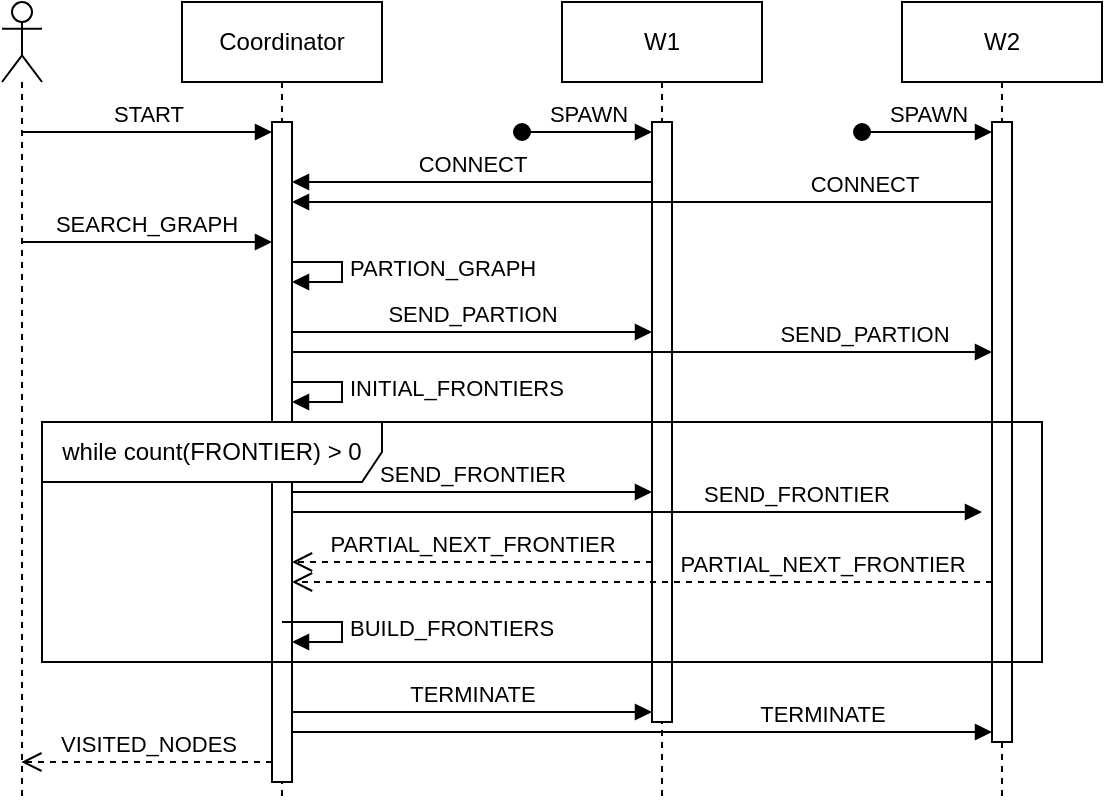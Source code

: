 <mxfile version="26.2.12">
  <diagram name="Page-1" id="n6beaWOg02P2D31EHl8Q">
    <mxGraphModel dx="1190" dy="626" grid="1" gridSize="10" guides="1" tooltips="1" connect="1" arrows="1" fold="1" page="1" pageScale="1" pageWidth="827" pageHeight="1169" math="0" shadow="0">
      <root>
        <mxCell id="0" />
        <mxCell id="1" parent="0" />
        <mxCell id="SGS3YfIMiVyTnCJ-oeVh-2" value="W1" style="shape=umlLifeline;perimeter=lifelinePerimeter;whiteSpace=wrap;html=1;container=1;dropTarget=0;collapsible=0;recursiveResize=0;outlineConnect=0;portConstraint=eastwest;newEdgeStyle={&quot;edgeStyle&quot;:&quot;elbowEdgeStyle&quot;,&quot;elbow&quot;:&quot;vertical&quot;,&quot;curved&quot;:0,&quot;rounded&quot;:0};" vertex="1" parent="1">
          <mxGeometry x="400" y="80" width="100" height="400" as="geometry" />
        </mxCell>
        <mxCell id="SGS3YfIMiVyTnCJ-oeVh-13" value="" style="html=1;points=[[0,0,0,0,5],[0,1,0,0,-5],[1,0,0,0,5],[1,1,0,0,-5]];perimeter=orthogonalPerimeter;outlineConnect=0;targetShapes=umlLifeline;portConstraint=eastwest;newEdgeStyle={&quot;curved&quot;:0,&quot;rounded&quot;:0};" vertex="1" parent="SGS3YfIMiVyTnCJ-oeVh-2">
          <mxGeometry x="45" y="60" width="10" height="300" as="geometry" />
        </mxCell>
        <mxCell id="SGS3YfIMiVyTnCJ-oeVh-3" value="W2" style="shape=umlLifeline;perimeter=lifelinePerimeter;whiteSpace=wrap;html=1;container=1;dropTarget=0;collapsible=0;recursiveResize=0;outlineConnect=0;portConstraint=eastwest;newEdgeStyle={&quot;edgeStyle&quot;:&quot;elbowEdgeStyle&quot;,&quot;elbow&quot;:&quot;vertical&quot;,&quot;curved&quot;:0,&quot;rounded&quot;:0};" vertex="1" parent="1">
          <mxGeometry x="570" y="80" width="100" height="400" as="geometry" />
        </mxCell>
        <mxCell id="SGS3YfIMiVyTnCJ-oeVh-9" value="" style="shape=umlLifeline;perimeter=lifelinePerimeter;whiteSpace=wrap;html=1;container=1;dropTarget=0;collapsible=0;recursiveResize=0;outlineConnect=0;portConstraint=eastwest;newEdgeStyle={&quot;curved&quot;:0,&quot;rounded&quot;:0};participant=umlActor;" vertex="1" parent="1">
          <mxGeometry x="120" y="80" width="20" height="400" as="geometry" />
        </mxCell>
        <mxCell id="SGS3YfIMiVyTnCJ-oeVh-10" value="SEARCH_GRAPH" style="html=1;verticalAlign=bottom;endArrow=block;curved=0;rounded=0;" edge="1" parent="1">
          <mxGeometry width="80" relative="1" as="geometry">
            <mxPoint x="129.667" y="200.0" as="sourcePoint" />
            <mxPoint x="255" y="200.0" as="targetPoint" />
          </mxGeometry>
        </mxCell>
        <mxCell id="SGS3YfIMiVyTnCJ-oeVh-12" value="START" style="html=1;verticalAlign=bottom;endArrow=block;curved=0;rounded=0;entryX=0;entryY=0;entryDx=0;entryDy=5;entryPerimeter=0;" edge="1" parent="1" source="SGS3YfIMiVyTnCJ-oeVh-9" target="SGS3YfIMiVyTnCJ-oeVh-7">
          <mxGeometry width="80" relative="1" as="geometry">
            <mxPoint x="140" y="150" as="sourcePoint" />
            <mxPoint x="220" y="150" as="targetPoint" />
          </mxGeometry>
        </mxCell>
        <mxCell id="SGS3YfIMiVyTnCJ-oeVh-14" value="CONNECT" style="html=1;verticalAlign=bottom;endArrow=block;curved=0;rounded=0;" edge="1" parent="1">
          <mxGeometry width="80" relative="1" as="geometry">
            <mxPoint x="445" y="170" as="sourcePoint" />
            <mxPoint x="265" y="170" as="targetPoint" />
          </mxGeometry>
        </mxCell>
        <mxCell id="SGS3YfIMiVyTnCJ-oeVh-15" value="SPAWN" style="html=1;verticalAlign=bottom;startArrow=oval;startFill=1;endArrow=block;startSize=8;curved=0;rounded=0;entryX=0;entryY=0;entryDx=0;entryDy=5;entryPerimeter=0;" edge="1" parent="1" target="SGS3YfIMiVyTnCJ-oeVh-13">
          <mxGeometry width="60" relative="1" as="geometry">
            <mxPoint x="380" y="145" as="sourcePoint" />
            <mxPoint x="440" y="160" as="targetPoint" />
          </mxGeometry>
        </mxCell>
        <mxCell id="SGS3YfIMiVyTnCJ-oeVh-19" value="SEND_PARTION" style="html=1;verticalAlign=bottom;endArrow=block;curved=0;rounded=0;" edge="1" parent="1">
          <mxGeometry relative="1" as="geometry">
            <mxPoint x="265" y="245.0" as="sourcePoint" />
            <mxPoint x="445" y="245.0" as="targetPoint" />
          </mxGeometry>
        </mxCell>
        <mxCell id="SGS3YfIMiVyTnCJ-oeVh-21" value="SEND_PARTION" style="html=1;verticalAlign=bottom;endArrow=block;curved=0;rounded=0;" edge="1" parent="1">
          <mxGeometry x="0.633" relative="1" as="geometry">
            <mxPoint x="265" y="255.0" as="sourcePoint" />
            <mxPoint x="615" y="255.0" as="targetPoint" />
            <mxPoint as="offset" />
          </mxGeometry>
        </mxCell>
        <mxCell id="SGS3YfIMiVyTnCJ-oeVh-22" value="" style="html=1;points=[[0,0,0,0,5],[0,1,0,0,-5],[1,0,0,0,5],[1,1,0,0,-5]];perimeter=orthogonalPerimeter;outlineConnect=0;targetShapes=umlLifeline;portConstraint=eastwest;newEdgeStyle={&quot;curved&quot;:0,&quot;rounded&quot;:0};" vertex="1" parent="1">
          <mxGeometry x="615" y="140" width="10" height="310" as="geometry" />
        </mxCell>
        <mxCell id="SGS3YfIMiVyTnCJ-oeVh-23" value="SPAWN" style="html=1;verticalAlign=bottom;startArrow=oval;startFill=1;endArrow=block;startSize=8;curved=0;rounded=0;entryX=0;entryY=0;entryDx=0;entryDy=5;entryPerimeter=0;" edge="1" parent="1" target="SGS3YfIMiVyTnCJ-oeVh-22">
          <mxGeometry width="60" relative="1" as="geometry">
            <mxPoint x="550" y="145" as="sourcePoint" />
            <mxPoint x="565" y="145" as="targetPoint" />
          </mxGeometry>
        </mxCell>
        <mxCell id="SGS3YfIMiVyTnCJ-oeVh-25" value="INITIAL_FRONTIERS" style="html=1;align=left;spacingLeft=2;endArrow=block;rounded=0;edgeStyle=orthogonalEdgeStyle;curved=0;rounded=0;" edge="1" parent="1">
          <mxGeometry relative="1" as="geometry">
            <mxPoint x="260" y="270" as="sourcePoint" />
            <Array as="points">
              <mxPoint x="290" y="270" />
              <mxPoint x="290" y="280" />
            </Array>
            <mxPoint x="265" y="280.0" as="targetPoint" />
            <mxPoint as="offset" />
          </mxGeometry>
        </mxCell>
        <mxCell id="SGS3YfIMiVyTnCJ-oeVh-24" value="CONNECT" style="html=1;verticalAlign=bottom;endArrow=block;curved=0;rounded=0;" edge="1" parent="1" source="SGS3YfIMiVyTnCJ-oeVh-22">
          <mxGeometry x="-0.633" width="80" relative="1" as="geometry">
            <mxPoint x="565" y="180" as="sourcePoint" />
            <mxPoint x="265" y="180" as="targetPoint" />
            <mxPoint as="offset" />
          </mxGeometry>
        </mxCell>
        <mxCell id="SGS3YfIMiVyTnCJ-oeVh-1" value="Coordinator" style="shape=umlLifeline;perimeter=lifelinePerimeter;whiteSpace=wrap;html=1;container=1;dropTarget=0;collapsible=0;recursiveResize=0;outlineConnect=0;portConstraint=eastwest;newEdgeStyle={&quot;edgeStyle&quot;:&quot;elbowEdgeStyle&quot;,&quot;elbow&quot;:&quot;vertical&quot;,&quot;curved&quot;:0,&quot;rounded&quot;:0};" vertex="1" parent="1">
          <mxGeometry x="210" y="80" width="100" height="400" as="geometry" />
        </mxCell>
        <mxCell id="SGS3YfIMiVyTnCJ-oeVh-6" value="PARTION_GRAPH" style="html=1;align=left;spacingLeft=2;endArrow=block;rounded=0;edgeStyle=orthogonalEdgeStyle;curved=0;rounded=0;" edge="1" target="SGS3YfIMiVyTnCJ-oeVh-7" parent="SGS3YfIMiVyTnCJ-oeVh-1">
          <mxGeometry relative="1" as="geometry">
            <mxPoint x="50" y="130" as="sourcePoint" />
            <Array as="points">
              <mxPoint x="80" y="130" />
              <mxPoint x="80" y="140" />
            </Array>
            <mxPoint x="60" y="160" as="targetPoint" />
            <mxPoint as="offset" />
          </mxGeometry>
        </mxCell>
        <mxCell id="SGS3YfIMiVyTnCJ-oeVh-7" value="" style="html=1;points=[[0,0,0,0,5],[0,1,0,0,-5],[1,0,0,0,5],[1,1,0,0,-5]];perimeter=orthogonalPerimeter;outlineConnect=0;targetShapes=umlLifeline;portConstraint=eastwest;newEdgeStyle={&quot;curved&quot;:0,&quot;rounded&quot;:0};" vertex="1" parent="SGS3YfIMiVyTnCJ-oeVh-1">
          <mxGeometry x="45" y="60" width="10" height="330" as="geometry" />
        </mxCell>
        <mxCell id="SGS3YfIMiVyTnCJ-oeVh-26" value="SEND_&lt;span style=&quot;text-align: left;&quot;&gt;FRONTIER&lt;/span&gt;" style="html=1;verticalAlign=bottom;endArrow=block;curved=0;rounded=0;" edge="1" parent="1">
          <mxGeometry relative="1" as="geometry">
            <mxPoint x="265" y="325.0" as="sourcePoint" />
            <mxPoint x="445" y="325.0" as="targetPoint" />
          </mxGeometry>
        </mxCell>
        <mxCell id="SGS3YfIMiVyTnCJ-oeVh-27" value="SEND_&lt;span style=&quot;text-align: left;&quot;&gt;FRONTIER&lt;/span&gt;" style="html=1;verticalAlign=bottom;endArrow=block;curved=0;rounded=0;" edge="1" parent="1">
          <mxGeometry x="0.457" relative="1" as="geometry">
            <mxPoint x="265" y="335.0" as="sourcePoint" />
            <mxPoint x="610" y="335" as="targetPoint" />
            <mxPoint as="offset" />
          </mxGeometry>
        </mxCell>
        <mxCell id="SGS3YfIMiVyTnCJ-oeVh-29" value="while count(FRONTIER) &amp;gt; 0" style="shape=umlFrame;whiteSpace=wrap;html=1;pointerEvents=0;width=170;height=30;" vertex="1" parent="1">
          <mxGeometry x="140" y="290" width="500" height="120" as="geometry" />
        </mxCell>
        <mxCell id="SGS3YfIMiVyTnCJ-oeVh-30" value="PARTIAL_NEXT_FRONTIER" style="html=1;verticalAlign=bottom;endArrow=open;dashed=1;endSize=8;curved=0;rounded=0;" edge="1" parent="1">
          <mxGeometry relative="1" as="geometry">
            <mxPoint x="445" y="360.0" as="sourcePoint" />
            <mxPoint x="265" y="360.0" as="targetPoint" />
          </mxGeometry>
        </mxCell>
        <mxCell id="SGS3YfIMiVyTnCJ-oeVh-32" value="BUILD_FRONTIERS" style="html=1;align=left;spacingLeft=2;endArrow=block;rounded=0;edgeStyle=orthogonalEdgeStyle;curved=0;rounded=0;" edge="1" parent="1">
          <mxGeometry relative="1" as="geometry">
            <mxPoint x="260" y="390" as="sourcePoint" />
            <Array as="points">
              <mxPoint x="290" y="390" />
              <mxPoint x="290" y="400" />
            </Array>
            <mxPoint x="265" y="400.0" as="targetPoint" />
            <mxPoint as="offset" />
          </mxGeometry>
        </mxCell>
        <mxCell id="SGS3YfIMiVyTnCJ-oeVh-31" value="PARTIAL_NEXT_FRONTIER" style="html=1;verticalAlign=bottom;endArrow=open;dashed=1;endSize=8;curved=0;rounded=0;" edge="1" parent="1">
          <mxGeometry x="-0.514" relative="1" as="geometry">
            <mxPoint x="615" y="370.0" as="sourcePoint" />
            <mxPoint x="265" y="370.0" as="targetPoint" />
            <mxPoint as="offset" />
          </mxGeometry>
        </mxCell>
        <mxCell id="SGS3YfIMiVyTnCJ-oeVh-34" value="TERMINATE" style="html=1;verticalAlign=bottom;endArrow=block;curved=0;rounded=0;" edge="1" parent="1">
          <mxGeometry width="80" relative="1" as="geometry">
            <mxPoint x="265" y="435.0" as="sourcePoint" />
            <mxPoint x="445" y="435.0" as="targetPoint" />
          </mxGeometry>
        </mxCell>
        <mxCell id="SGS3YfIMiVyTnCJ-oeVh-35" value="TERMINATE" style="html=1;verticalAlign=bottom;endArrow=block;curved=0;rounded=0;" edge="1" parent="1">
          <mxGeometry x="0.514" width="80" relative="1" as="geometry">
            <mxPoint x="265" y="445.0" as="sourcePoint" />
            <mxPoint x="615" y="445" as="targetPoint" />
            <mxPoint as="offset" />
          </mxGeometry>
        </mxCell>
        <mxCell id="SGS3YfIMiVyTnCJ-oeVh-36" value="VISITED_NODES" style="html=1;verticalAlign=bottom;endArrow=open;dashed=1;endSize=8;curved=0;rounded=0;" edge="1" parent="1">
          <mxGeometry relative="1" as="geometry">
            <mxPoint x="255" y="460" as="sourcePoint" />
            <mxPoint x="129.667" y="460" as="targetPoint" />
          </mxGeometry>
        </mxCell>
      </root>
    </mxGraphModel>
  </diagram>
</mxfile>
